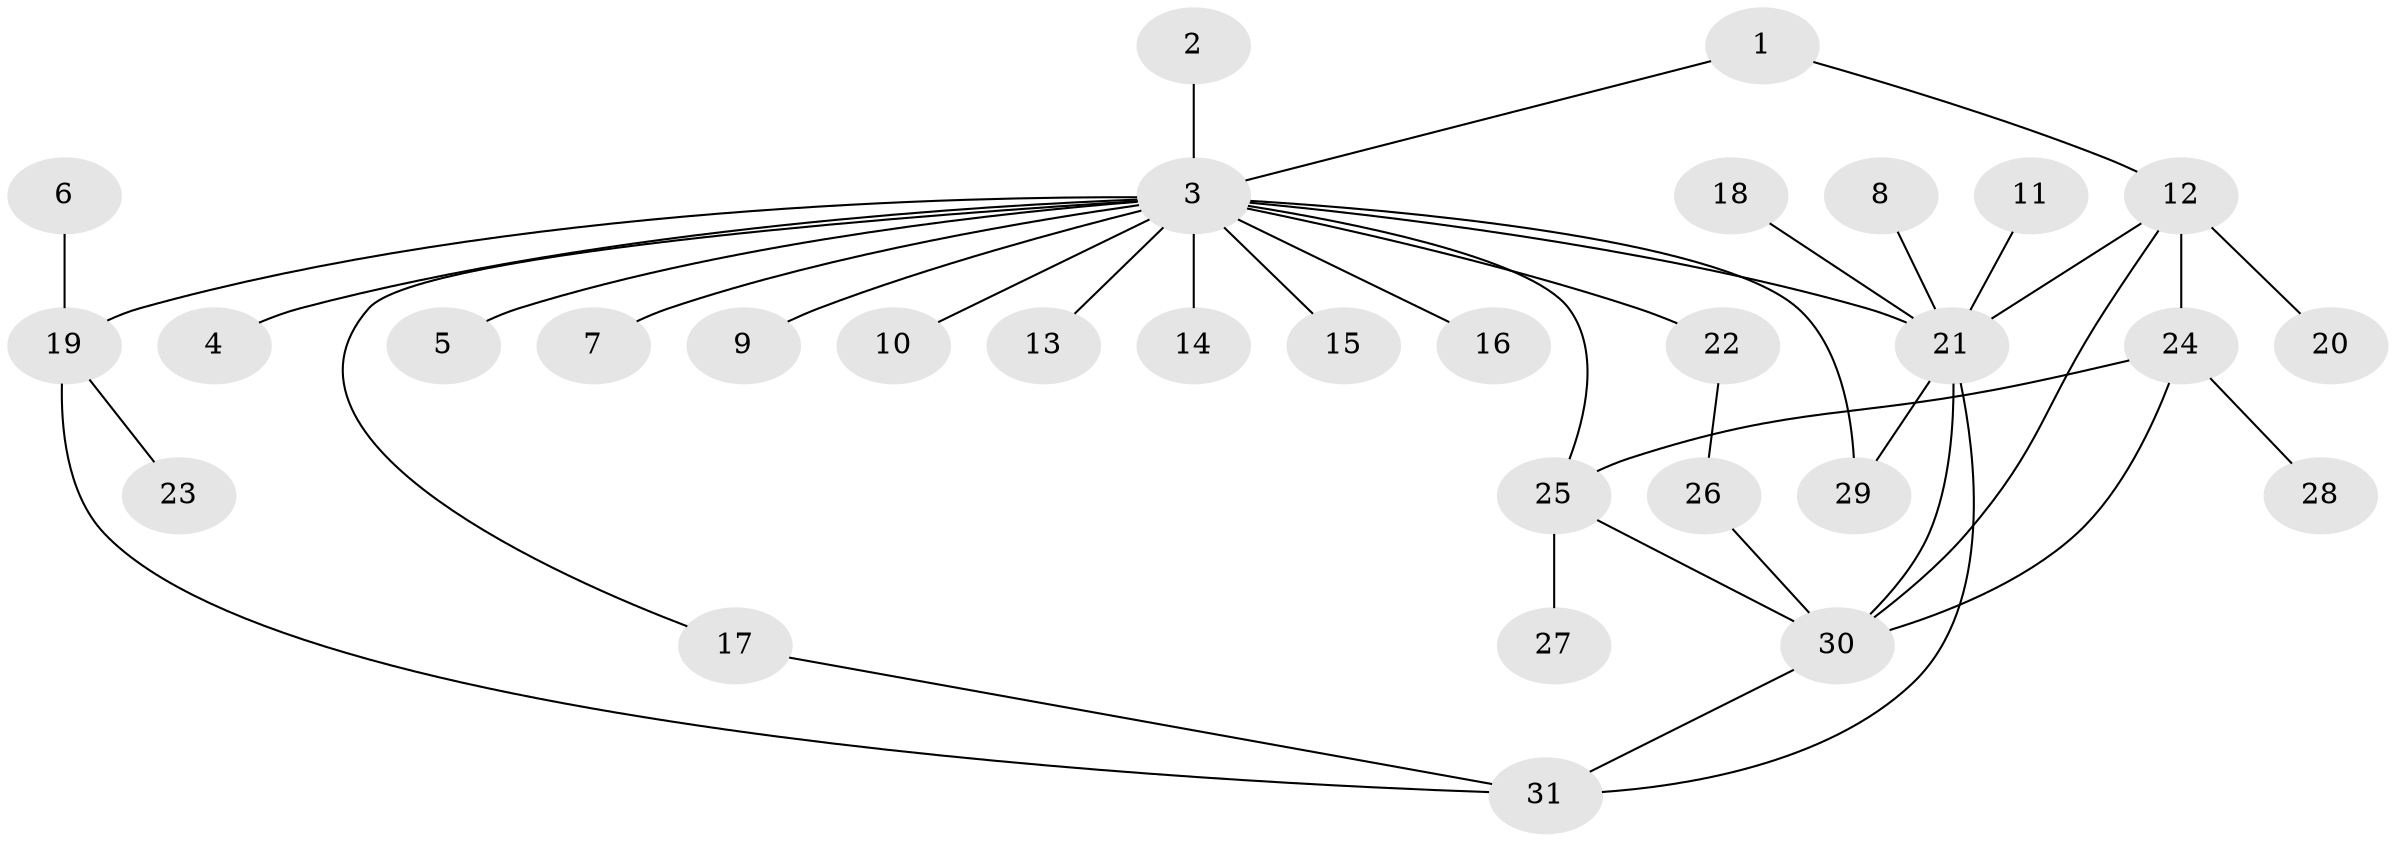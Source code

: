 // original degree distribution, {19: 0.016129032258064516, 3: 0.11290322580645161, 2: 0.1935483870967742, 4: 0.0967741935483871, 10: 0.016129032258064516, 1: 0.5161290322580645, 8: 0.016129032258064516, 5: 0.016129032258064516, 7: 0.016129032258064516}
// Generated by graph-tools (version 1.1) at 2025/49/03/09/25 03:49:52]
// undirected, 31 vertices, 40 edges
graph export_dot {
graph [start="1"]
  node [color=gray90,style=filled];
  1;
  2;
  3;
  4;
  5;
  6;
  7;
  8;
  9;
  10;
  11;
  12;
  13;
  14;
  15;
  16;
  17;
  18;
  19;
  20;
  21;
  22;
  23;
  24;
  25;
  26;
  27;
  28;
  29;
  30;
  31;
  1 -- 3 [weight=1.0];
  1 -- 12 [weight=1.0];
  2 -- 3 [weight=1.0];
  3 -- 4 [weight=1.0];
  3 -- 5 [weight=1.0];
  3 -- 7 [weight=1.0];
  3 -- 9 [weight=1.0];
  3 -- 10 [weight=1.0];
  3 -- 13 [weight=1.0];
  3 -- 14 [weight=1.0];
  3 -- 15 [weight=1.0];
  3 -- 16 [weight=1.0];
  3 -- 17 [weight=1.0];
  3 -- 19 [weight=1.0];
  3 -- 21 [weight=1.0];
  3 -- 22 [weight=1.0];
  3 -- 25 [weight=1.0];
  3 -- 29 [weight=2.0];
  6 -- 19 [weight=1.0];
  8 -- 21 [weight=1.0];
  11 -- 21 [weight=1.0];
  12 -- 20 [weight=1.0];
  12 -- 21 [weight=1.0];
  12 -- 24 [weight=2.0];
  12 -- 30 [weight=1.0];
  17 -- 31 [weight=1.0];
  18 -- 21 [weight=1.0];
  19 -- 23 [weight=1.0];
  19 -- 31 [weight=1.0];
  21 -- 29 [weight=1.0];
  21 -- 30 [weight=1.0];
  21 -- 31 [weight=1.0];
  22 -- 26 [weight=1.0];
  24 -- 25 [weight=1.0];
  24 -- 28 [weight=1.0];
  24 -- 30 [weight=1.0];
  25 -- 27 [weight=1.0];
  25 -- 30 [weight=1.0];
  26 -- 30 [weight=1.0];
  30 -- 31 [weight=1.0];
}

